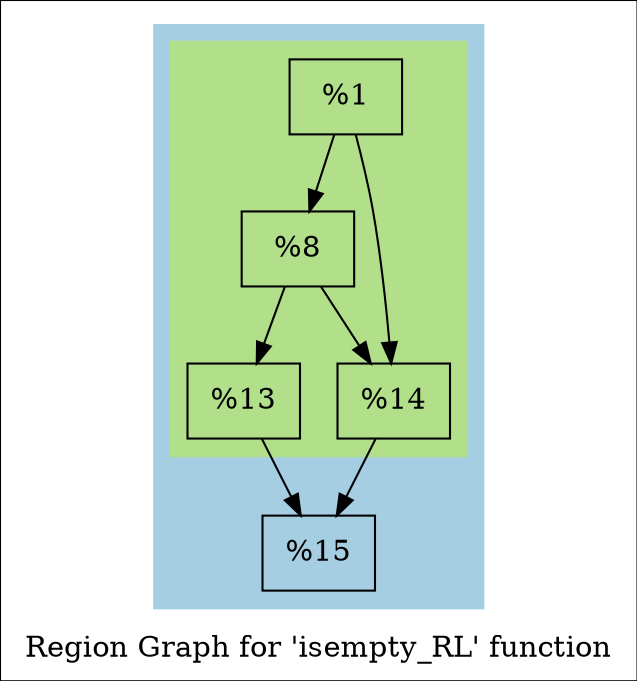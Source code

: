 digraph "Region Graph for 'isempty_RL' function" {
	label="Region Graph for 'isempty_RL' function";

	Node0x1107c60 [shape=record,label="{%1}"];
	Node0x1107c60 -> Node0x11f1340;
	Node0x1107c60 -> Node0x1422e80;
	Node0x11f1340 [shape=record,label="{%8}"];
	Node0x11f1340 -> Node0x129cbf0;
	Node0x11f1340 -> Node0x1422e80;
	Node0x129cbf0 [shape=record,label="{%13}"];
	Node0x129cbf0 -> Node0x1334d50;
	Node0x1334d50 [shape=record,label="{%15}"];
	Node0x1422e80 [shape=record,label="{%14}"];
	Node0x1422e80 -> Node0x1334d50;
	colorscheme = "paired12"
        subgraph cluster_0x1429130 {
          label = "";
          style = filled;
          color = 1
          subgraph cluster_0x1459760 {
            label = "";
            style = filled;
            color = 3
            Node0x1107c60;
            Node0x11f1340;
            Node0x129cbf0;
            Node0x1422e80;
          }
          Node0x1334d50;
        }
}
